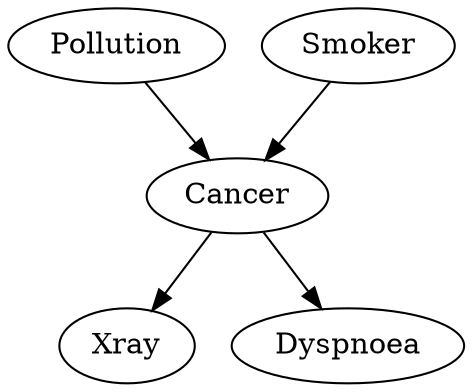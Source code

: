 digraph G {
    "Cancer" -> "Xray";
    "Pollution" -> "Cancer";
    "Smoker" -> "Cancer";
    "Cancer" -> "Dyspnoea";
}
